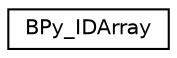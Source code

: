 digraph G
{
  edge [fontname="Helvetica",fontsize="10",labelfontname="Helvetica",labelfontsize="10"];
  node [fontname="Helvetica",fontsize="10",shape=record];
  rankdir=LR;
  Node1 [label="BPy_IDArray",height=0.2,width=0.4,color="black", fillcolor="white", style="filled",URL="$d5/d07/structBPy__IDArray.html"];
}
